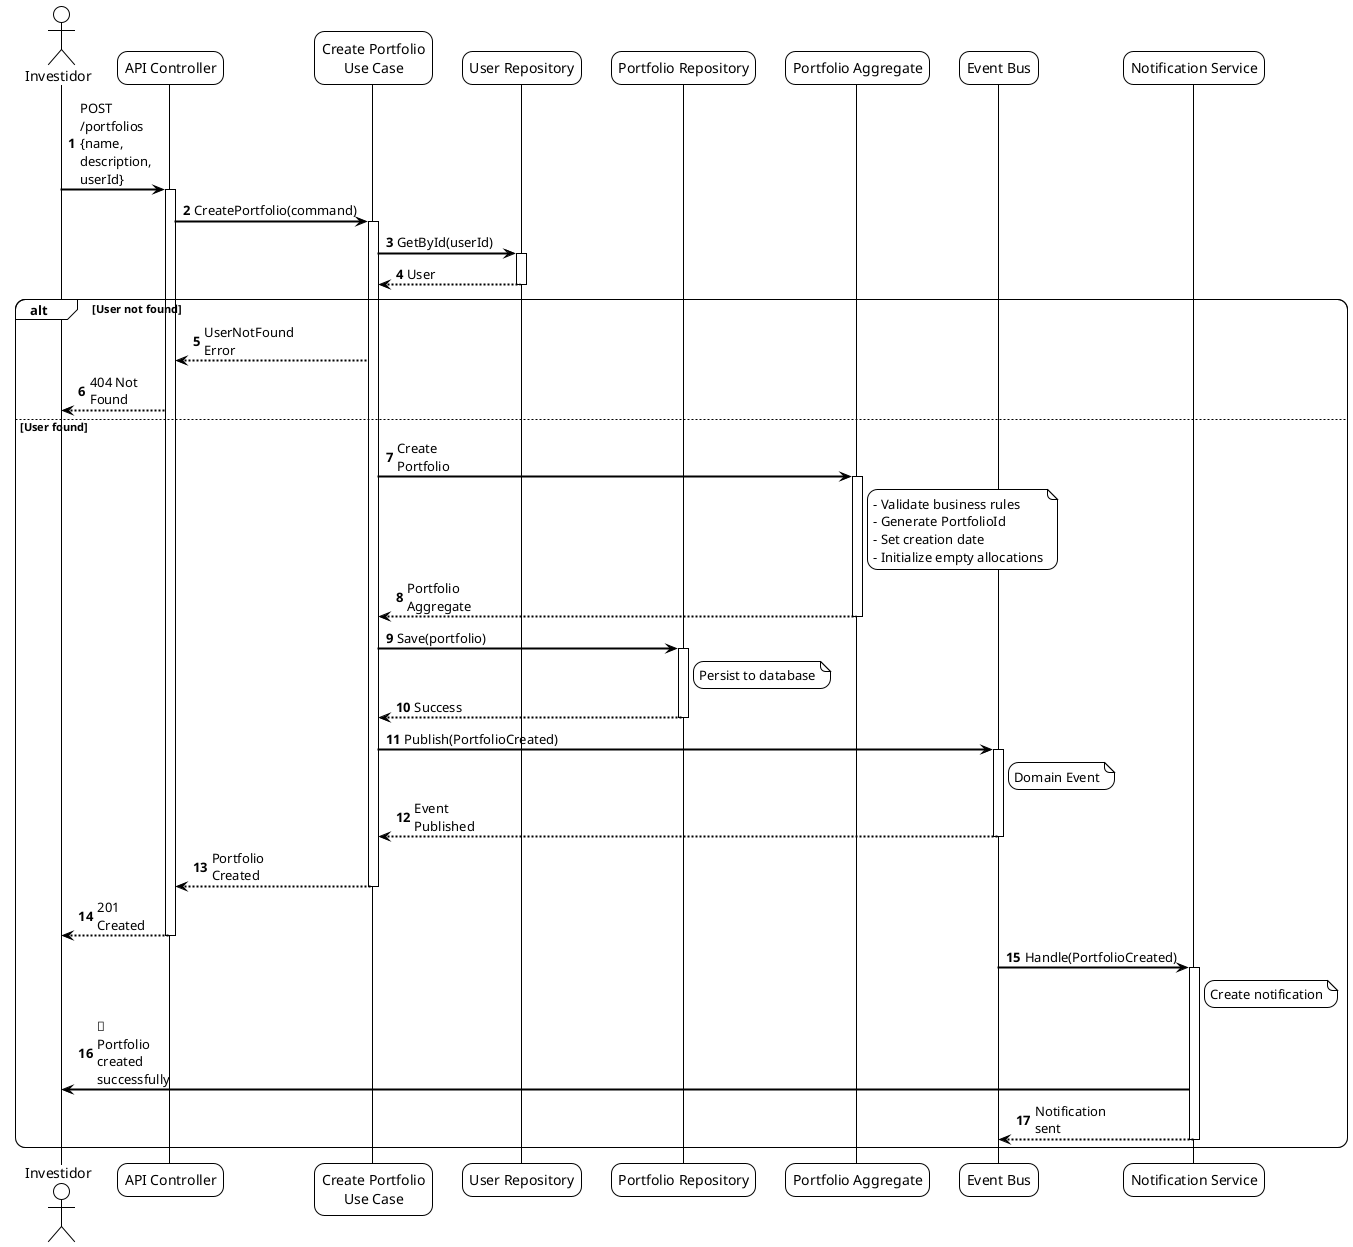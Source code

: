 @startuml Diagrama de Sequência
!theme plain
skinparam sequenceArrowThickness 2
skinparam roundcorner 20
skinparam maxmessagesize 60

actor "Investidor" as User
participant "API Controller" as API
participant "Create Portfolio\nUse Case" as UC
participant "User Repository" as UR
participant "Portfolio Repository" as PR
participant "Portfolio Aggregate" as PA
participant "Event Bus" as EB
participant "Notification Service" as NS

autonumber

User -> API : POST /portfolios\n{name, description, userId}
activate API

API -> UC : CreatePortfolio(command)
activate UC

UC -> UR : GetById(userId)
activate UR
UR --> UC : User
deactivate UR

alt User not found
    UC --> API : UserNotFound Error
    API --> User : 404 Not Found
else User found
    UC -> PA : Create Portfolio
    activate PA
    note right of PA
        - Validate business rules
        - Generate PortfolioId
        - Set creation date
        - Initialize empty allocations
    end note
    PA --> UC : Portfolio Aggregate
    deactivate PA
    
    UC -> PR : Save(portfolio)
    activate PR
    note right of PR
        Persist to database
    end note
    PR --> UC : Success
    deactivate PR
    
    UC -> EB : Publish(PortfolioCreated)
    activate EB
    note right of EB
        Domain Event
    end note
    EB --> UC : Event Published
    deactivate EB
    
    UC --> API : Portfolio Created
    deactivate UC
    
    API --> User : 201 Created
    deactivate API
    
    EB -> NS : Handle(PortfolioCreated)
    activate NS
    note right of NS
        Create notification
    end note
    NS -> User : 🔔 Portfolio created successfully
    NS --> EB : Notification sent
    deactivate NS
end

@enduml